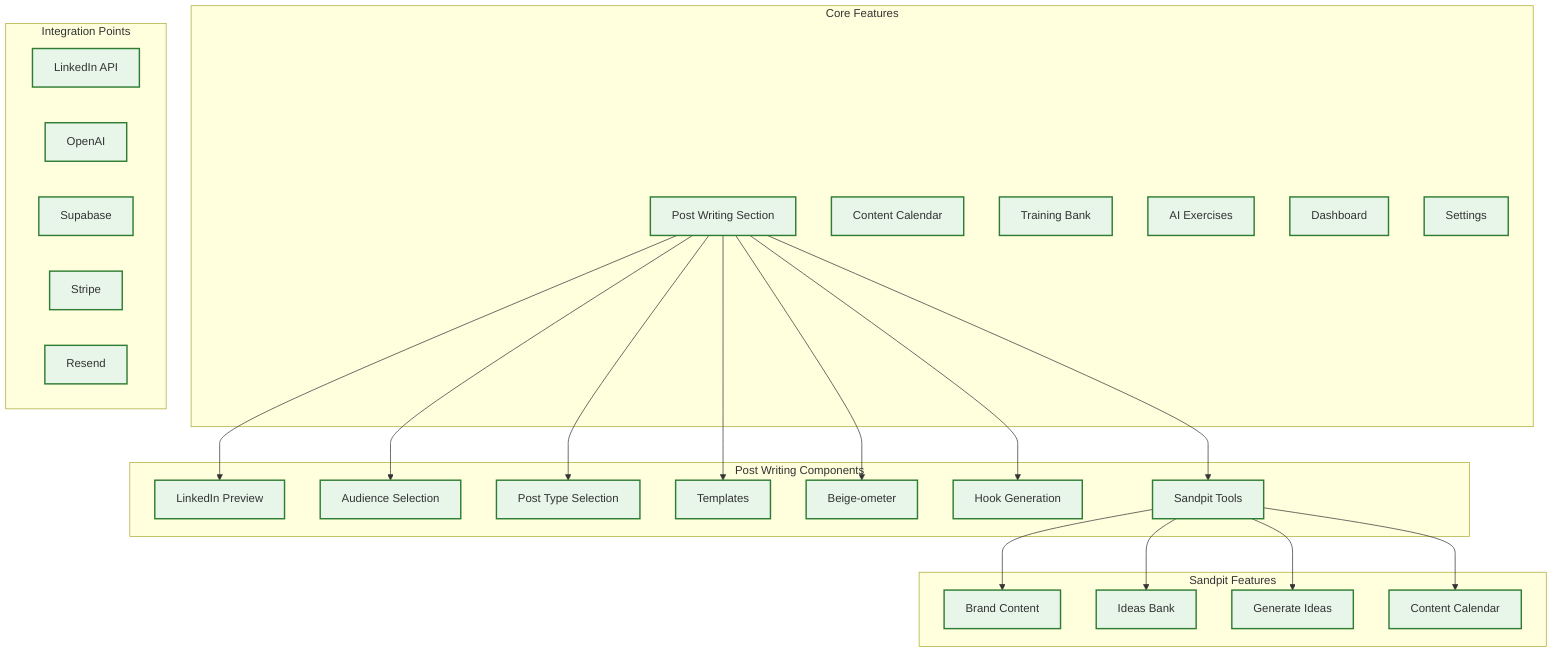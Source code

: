 graph TD
    subgraph Core Features
        A[Post Writing Section]
        B[Content Calendar]
        C[Training Bank]
        D[AI Exercises]
        E[Dashboard]
        F[Settings]
    end

    subgraph Post Writing Components
        A1[LinkedIn Preview]
        A2[Audience Selection]
        A3[Post Type Selection]
        A4[Templates]
        A5[Beige-ometer]
        A6[Hook Generation]
        A7[Sandpit Tools]
    end

    subgraph Sandpit Features
        S1[Brand Content]
        S2[Ideas Bank]
        S3[Generate Ideas]
        S4[Content Calendar]
    end

    subgraph Integration Points
        I1[LinkedIn API]
        I2[OpenAI]
        I3[Supabase]
        I4[Stripe]
        I5[Resend]
    end

    A --> A1 & A2 & A3 & A4 & A5 & A6 & A7
    A7 --> S1 & S2 & S3 & S4
    
    classDef covered fill:#e8f5e9,stroke:#2e7d32,stroke-width:2px
    classDef partial fill:#fff3e0,stroke:#e65100,stroke-width:2px
    
    class A,B,C,D,E,F covered
    class A1,A2,A3,A4,A5,A6,A7 covered
    class S1,S2,S3,S4 covered
    class I1,I2,I3,I4,I5 covered